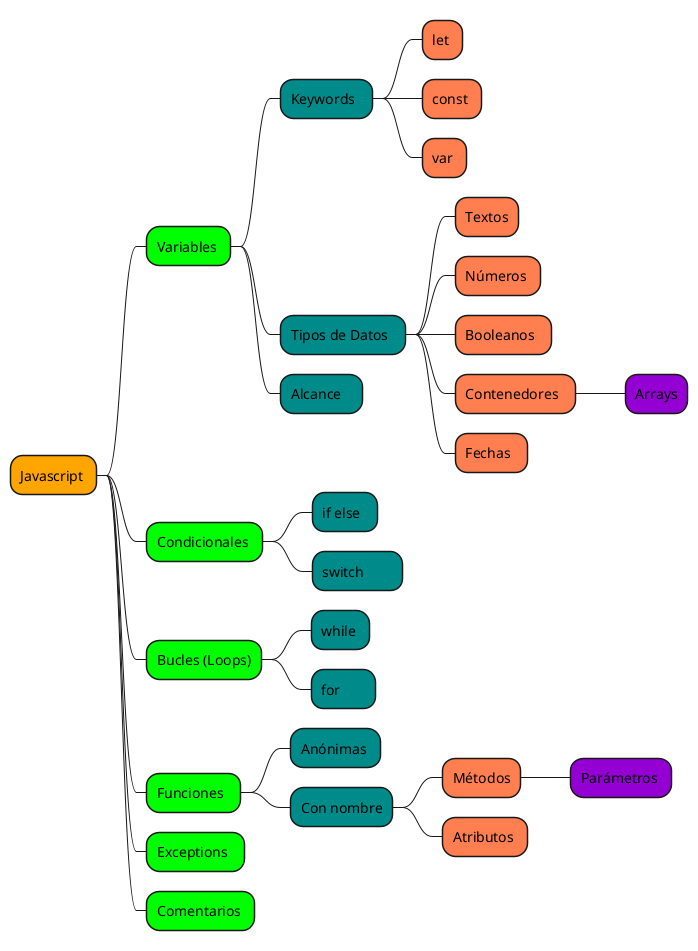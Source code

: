 @startmindmap 
*[#Orange] Javascript 
**[#Lime] Variables 
***[#DarkCyan] Keywords  
****[#Coral] let 
****[#Coral] const 
****[#Coral] var 
***[#DarkCyan] Tipos de Datos  
****[#Coral] Textos
****[#Coral] Números 
****[#Coral] Booleanos  
****[#Coral] Contenedores  
*****[#DarkViolet] Arrays
****[#Coral] Fechas  
***[#DarkCyan] Alcance   
**[#Lime] Condicionales 
***[#DarkCyan] if else  
***[#DarkCyan] switch        
**[#Lime] Bucles (Loops)
***[#DarkCyan] while 
***[#DarkCyan] for       
**[#Lime] Funciones  
***[#DarkCyan] Anónimas 
***[#DarkCyan] Con nombre
****[#Coral] Métodos
*****[#DarkViolet] Parámetros 
****[#Coral] Atributos 
**[#Lime] Exceptions  
**[#Lime] Comentarios 
@endmindmap 